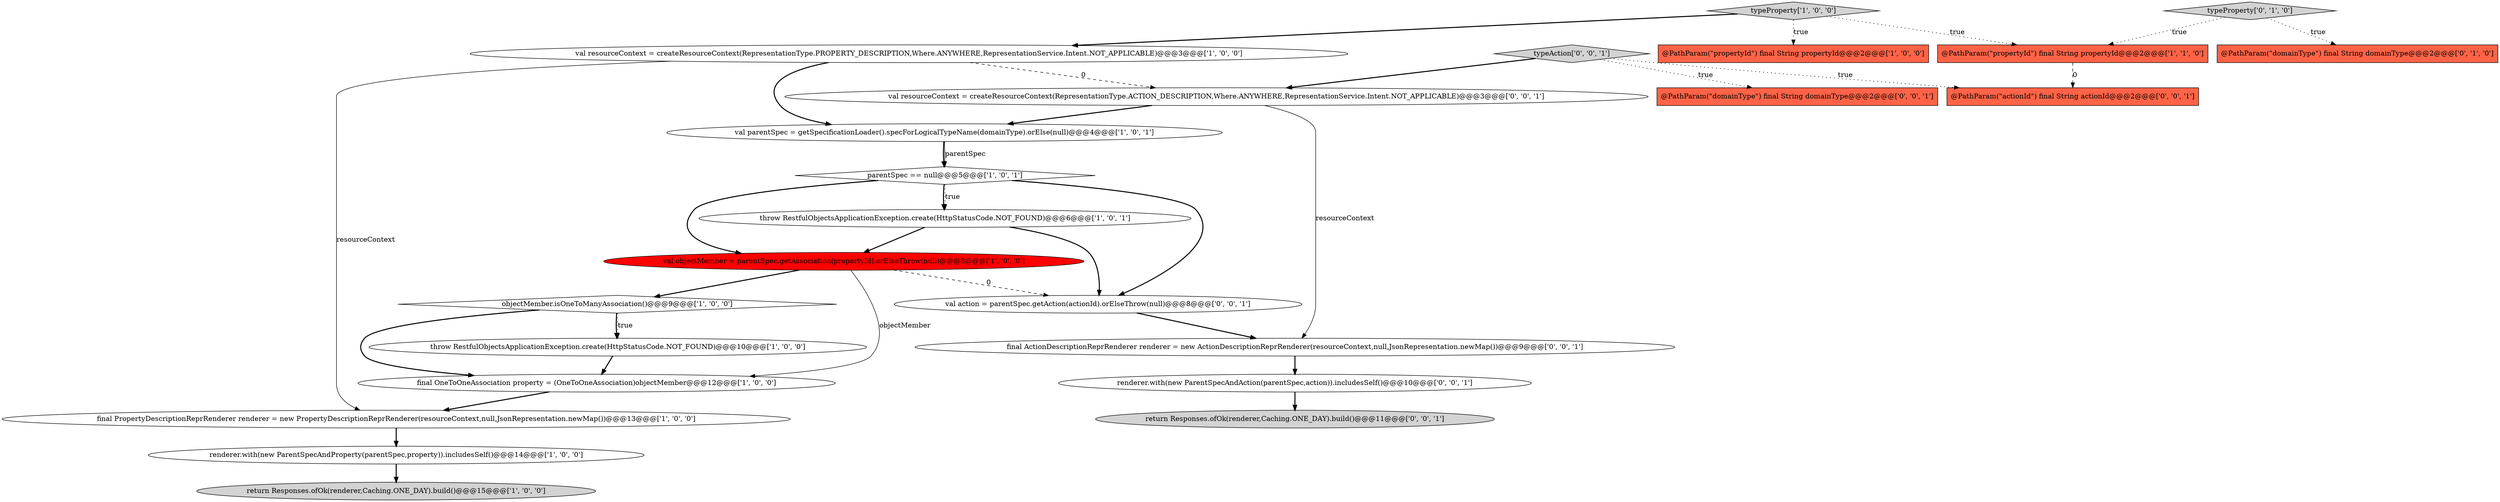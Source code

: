 digraph {
11 [style = filled, label = "final PropertyDescriptionReprRenderer renderer = new PropertyDescriptionReprRenderer(resourceContext,null,JsonRepresentation.newMap())@@@13@@@['1', '0', '0']", fillcolor = white, shape = ellipse image = "AAA0AAABBB1BBB"];
21 [style = filled, label = "final ActionDescriptionReprRenderer renderer = new ActionDescriptionReprRenderer(resourceContext,null,JsonRepresentation.newMap())@@@9@@@['0', '0', '1']", fillcolor = white, shape = ellipse image = "AAA0AAABBB3BBB"];
14 [style = filled, label = "@PathParam(\"domainType\") final String domainType@@@2@@@['0', '1', '0']", fillcolor = tomato, shape = box image = "AAA0AAABBB2BBB"];
22 [style = filled, label = "renderer.with(new ParentSpecAndAction(parentSpec,action)).includesSelf()@@@10@@@['0', '0', '1']", fillcolor = white, shape = ellipse image = "AAA0AAABBB3BBB"];
0 [style = filled, label = "@PathParam(\"propertyId\") final String propertyId@@@2@@@['1', '0', '0']", fillcolor = tomato, shape = box image = "AAA0AAABBB1BBB"];
3 [style = filled, label = "final OneToOneAssociation property = (OneToOneAssociation)objectMember@@@12@@@['1', '0', '0']", fillcolor = white, shape = ellipse image = "AAA0AAABBB1BBB"];
2 [style = filled, label = "renderer.with(new ParentSpecAndProperty(parentSpec,property)).includesSelf()@@@14@@@['1', '0', '0']", fillcolor = white, shape = ellipse image = "AAA0AAABBB1BBB"];
12 [style = filled, label = "parentSpec == null@@@5@@@['1', '0', '1']", fillcolor = white, shape = diamond image = "AAA0AAABBB1BBB"];
16 [style = filled, label = "return Responses.ofOk(renderer,Caching.ONE_DAY).build()@@@11@@@['0', '0', '1']", fillcolor = lightgray, shape = ellipse image = "AAA0AAABBB3BBB"];
19 [style = filled, label = "val resourceContext = createResourceContext(RepresentationType.ACTION_DESCRIPTION,Where.ANYWHERE,RepresentationService.Intent.NOT_APPLICABLE)@@@3@@@['0', '0', '1']", fillcolor = white, shape = ellipse image = "AAA0AAABBB3BBB"];
7 [style = filled, label = "typeProperty['1', '0', '0']", fillcolor = lightgray, shape = diamond image = "AAA0AAABBB1BBB"];
10 [style = filled, label = "@PathParam(\"propertyId\") final String propertyId@@@2@@@['1', '1', '0']", fillcolor = tomato, shape = box image = "AAA0AAABBB1BBB"];
15 [style = filled, label = "typeProperty['0', '1', '0']", fillcolor = lightgray, shape = diamond image = "AAA0AAABBB2BBB"];
4 [style = filled, label = "val resourceContext = createResourceContext(RepresentationType.PROPERTY_DESCRIPTION,Where.ANYWHERE,RepresentationService.Intent.NOT_APPLICABLE)@@@3@@@['1', '0', '0']", fillcolor = white, shape = ellipse image = "AAA0AAABBB1BBB"];
8 [style = filled, label = "val objectMember = parentSpec.getAssociation(propertyId).orElseThrow(null)@@@8@@@['1', '0', '0']", fillcolor = red, shape = ellipse image = "AAA1AAABBB1BBB"];
18 [style = filled, label = "@PathParam(\"actionId\") final String actionId@@@2@@@['0', '0', '1']", fillcolor = tomato, shape = box image = "AAA0AAABBB3BBB"];
6 [style = filled, label = "objectMember.isOneToManyAssociation()@@@9@@@['1', '0', '0']", fillcolor = white, shape = diamond image = "AAA0AAABBB1BBB"];
17 [style = filled, label = "@PathParam(\"domainType\") final String domainType@@@2@@@['0', '0', '1']", fillcolor = tomato, shape = box image = "AAA0AAABBB3BBB"];
5 [style = filled, label = "val parentSpec = getSpecificationLoader().specForLogicalTypeName(domainType).orElse(null)@@@4@@@['1', '0', '1']", fillcolor = white, shape = ellipse image = "AAA0AAABBB1BBB"];
9 [style = filled, label = "throw RestfulObjectsApplicationException.create(HttpStatusCode.NOT_FOUND)@@@10@@@['1', '0', '0']", fillcolor = white, shape = ellipse image = "AAA0AAABBB1BBB"];
13 [style = filled, label = "throw RestfulObjectsApplicationException.create(HttpStatusCode.NOT_FOUND)@@@6@@@['1', '0', '1']", fillcolor = white, shape = ellipse image = "AAA0AAABBB1BBB"];
20 [style = filled, label = "typeAction['0', '0', '1']", fillcolor = lightgray, shape = diamond image = "AAA0AAABBB3BBB"];
1 [style = filled, label = "return Responses.ofOk(renderer,Caching.ONE_DAY).build()@@@15@@@['1', '0', '0']", fillcolor = lightgray, shape = ellipse image = "AAA0AAABBB1BBB"];
23 [style = filled, label = "val action = parentSpec.getAction(actionId).orElseThrow(null)@@@8@@@['0', '0', '1']", fillcolor = white, shape = ellipse image = "AAA0AAABBB3BBB"];
6->3 [style = bold, label=""];
7->10 [style = dotted, label="true"];
19->21 [style = solid, label="resourceContext"];
22->16 [style = bold, label=""];
2->1 [style = bold, label=""];
20->17 [style = dotted, label="true"];
5->12 [style = solid, label="parentSpec"];
3->11 [style = bold, label=""];
15->10 [style = dotted, label="true"];
8->6 [style = bold, label=""];
7->4 [style = bold, label=""];
15->14 [style = dotted, label="true"];
7->0 [style = dotted, label="true"];
11->2 [style = bold, label=""];
19->5 [style = bold, label=""];
12->13 [style = bold, label=""];
12->13 [style = dotted, label="true"];
8->3 [style = solid, label="objectMember"];
23->21 [style = bold, label=""];
5->12 [style = bold, label=""];
6->9 [style = dotted, label="true"];
21->22 [style = bold, label=""];
12->8 [style = bold, label=""];
13->23 [style = bold, label=""];
20->18 [style = dotted, label="true"];
9->3 [style = bold, label=""];
4->11 [style = solid, label="resourceContext"];
4->19 [style = dashed, label="0"];
12->23 [style = bold, label=""];
13->8 [style = bold, label=""];
6->9 [style = bold, label=""];
20->19 [style = bold, label=""];
4->5 [style = bold, label=""];
10->18 [style = dashed, label="0"];
8->23 [style = dashed, label="0"];
}
